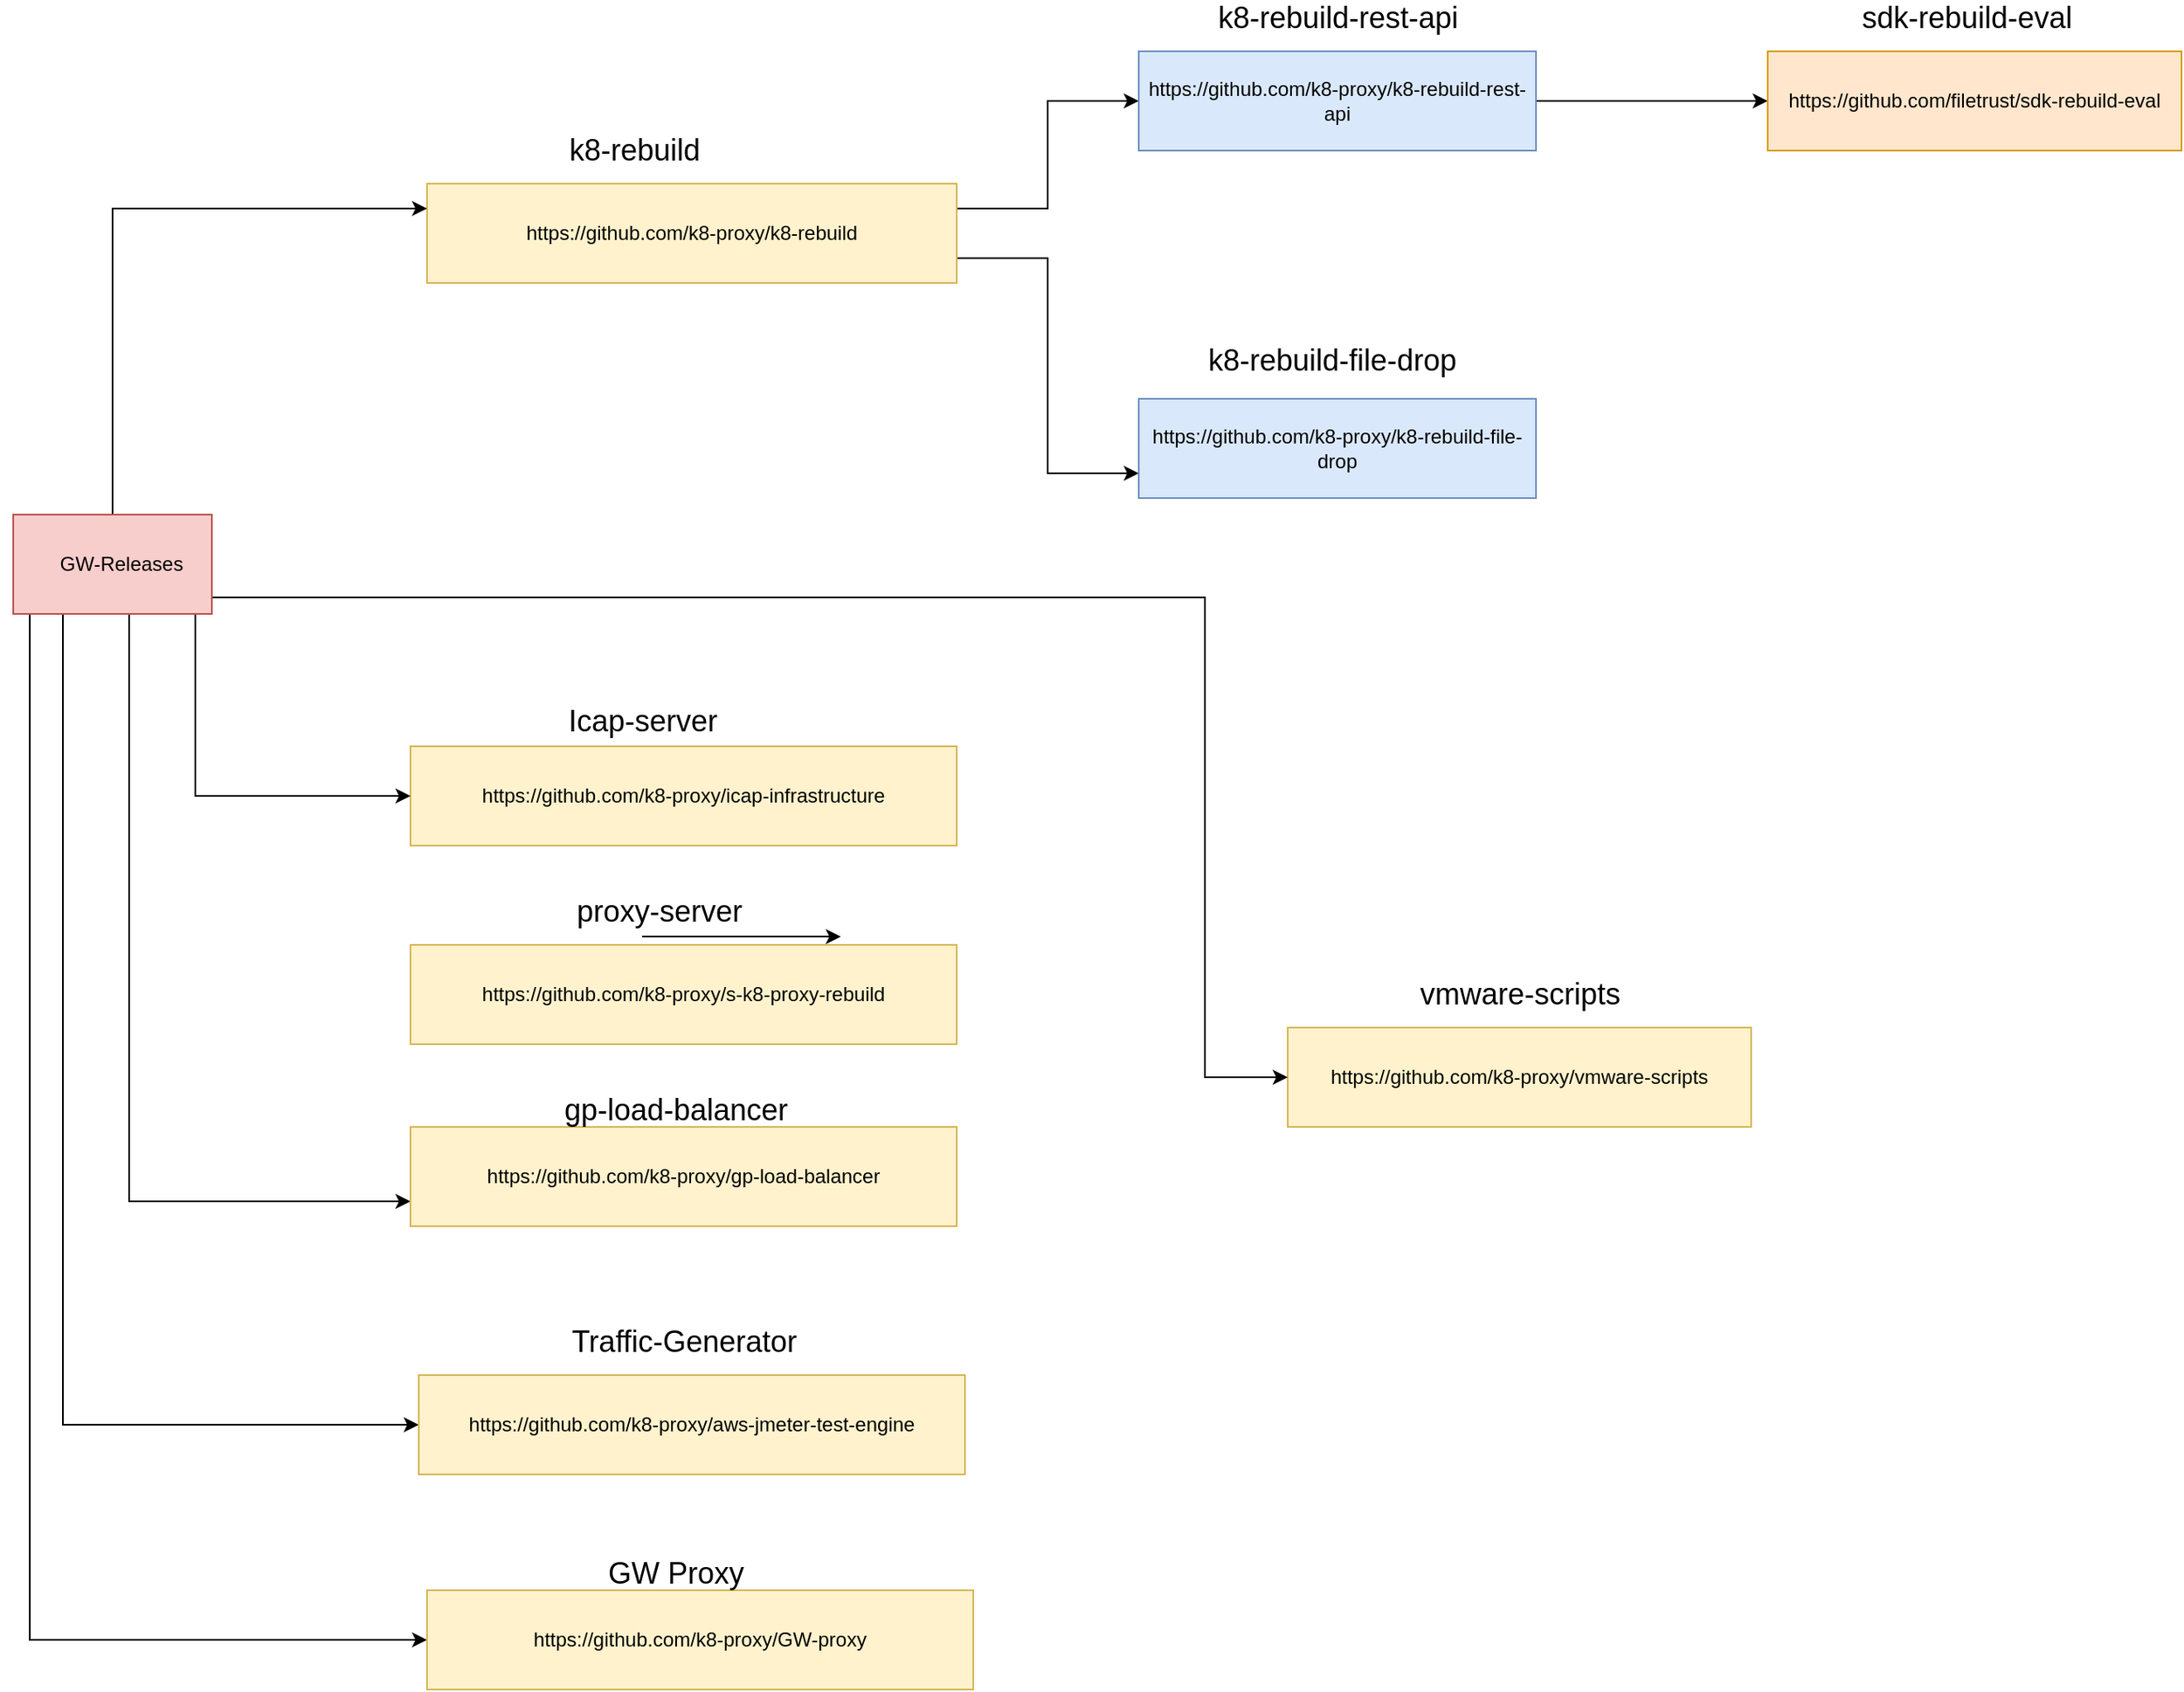 <mxfile version="14.1.8" type="device"><diagram id="fm46-5Y3r7y3s2mNSJ_u" name="Page-1"><mxGraphModel dx="1892" dy="1692" grid="1" gridSize="10" guides="1" tooltips="1" connect="1" arrows="1" fold="1" page="0" pageScale="1" pageWidth="827" pageHeight="1169" math="0" shadow="0"><root><mxCell id="0"/><mxCell id="1" parent="0"/><UserObject label="https://github.com/k8-proxy/icap-infrastructure" link="https://github.com/k8-proxy/icap-infrastructure" id="VcHWLpl_0hbOPmRaaJ4V-9"><mxCell style="rounded=0;whiteSpace=wrap;html=1;fillColor=#fff2cc;strokeColor=#d6b656;" vertex="1" parent="1"><mxGeometry x="310" y="440" width="330" height="60" as="geometry"/></mxCell></UserObject><mxCell id="IsEv6MHw2zuphbDCJx6H-16" style="edgeStyle=orthogonalEdgeStyle;rounded=0;orthogonalLoop=1;jettySize=auto;html=1;exitX=1;exitY=0.25;exitDx=0;exitDy=0;entryX=0;entryY=0.5;entryDx=0;entryDy=0;" parent="1" source="IsEv6MHw2zuphbDCJx6H-2" target="IsEv6MHw2zuphbDCJx6H-4" edge="1"><mxGeometry relative="1" as="geometry"/></mxCell><mxCell id="IsEv6MHw2zuphbDCJx6H-17" style="edgeStyle=orthogonalEdgeStyle;rounded=0;orthogonalLoop=1;jettySize=auto;html=1;exitX=1;exitY=0.75;exitDx=0;exitDy=0;entryX=0;entryY=0.75;entryDx=0;entryDy=0;" parent="1" source="IsEv6MHw2zuphbDCJx6H-2" target="IsEv6MHw2zuphbDCJx6H-5" edge="1"><mxGeometry relative="1" as="geometry"/></mxCell><UserObject label="https://github.com/k8-proxy/k8-rebuild" link="https://github.com/k8-proxy/k8-rebuild" id="IsEv6MHw2zuphbDCJx6H-2"><mxCell style="rounded=0;whiteSpace=wrap;html=1;fillColor=#fff2cc;strokeColor=#d6b656;" parent="1" vertex="1"><mxGeometry x="320" y="100" width="320" height="60" as="geometry"/></mxCell></UserObject><UserObject label="https://github.com/k8-proxy/vmware-scripts" link="https://github.com/k8-proxy/vmware-scripts" id="IsEv6MHw2zuphbDCJx6H-3"><mxCell style="rounded=0;whiteSpace=wrap;html=1;fillColor=#fff2cc;strokeColor=#d6b656;" parent="1" vertex="1"><mxGeometry x="840" y="610" width="280" height="60" as="geometry"/></mxCell></UserObject><mxCell id="VcHWLpl_0hbOPmRaaJ4V-8" style="edgeStyle=orthogonalEdgeStyle;rounded=0;orthogonalLoop=1;jettySize=auto;html=1;exitX=1;exitY=0.5;exitDx=0;exitDy=0;entryX=0;entryY=0.5;entryDx=0;entryDy=0;" edge="1" parent="1" source="IsEv6MHw2zuphbDCJx6H-4" target="VcHWLpl_0hbOPmRaaJ4V-7"><mxGeometry relative="1" as="geometry"/></mxCell><UserObject label="https://github.com/k8-proxy/k8-rebuild-rest-api" link="https://github.com/k8-proxy/k8-rebuild-rest-api" id="IsEv6MHw2zuphbDCJx6H-4"><mxCell style="rounded=0;whiteSpace=wrap;html=1;fillColor=#dae8fc;strokeColor=#6c8ebf;" parent="1" vertex="1"><mxGeometry x="750" y="20" width="240" height="60" as="geometry"/></mxCell></UserObject><UserObject label="https://github.com/k8-proxy/k8-rebuild-file-drop" link="https://github.com/k8-proxy/k8-rebuild-file-drop" id="IsEv6MHw2zuphbDCJx6H-5"><mxCell style="rounded=0;whiteSpace=wrap;html=1;fillColor=#dae8fc;strokeColor=#6c8ebf;" parent="1" vertex="1"><mxGeometry x="750" y="230" width="240" height="60" as="geometry"/></mxCell></UserObject><mxCell id="VcHWLpl_0hbOPmRaaJ4V-4" style="edgeStyle=orthogonalEdgeStyle;rounded=0;orthogonalLoop=1;jettySize=auto;html=1;exitX=1;exitY=0.5;exitDx=0;exitDy=0;entryX=0;entryY=0.5;entryDx=0;entryDy=0;" edge="1" parent="1" target="VcHWLpl_0hbOPmRaaJ4V-1"><mxGeometry relative="1" as="geometry"><mxPoint x="570" y="555" as="targetPoint"/><mxPoint x="450" y="555" as="sourcePoint"/></mxGeometry></mxCell><mxCell id="IsEv6MHw2zuphbDCJx6H-13" style="edgeStyle=orthogonalEdgeStyle;rounded=0;orthogonalLoop=1;jettySize=auto;html=1;exitX=1;exitY=0.25;exitDx=0;exitDy=0;entryX=0;entryY=0.25;entryDx=0;entryDy=0;" parent="1" source="IsEv6MHw2zuphbDCJx6H-7" target="IsEv6MHw2zuphbDCJx6H-2" edge="1"><mxGeometry relative="1" as="geometry"><Array as="points"><mxPoint x="190" y="330"/><mxPoint x="130" y="330"/><mxPoint x="130" y="115"/></Array></mxGeometry></mxCell><mxCell id="IsEv6MHw2zuphbDCJx6H-14" style="edgeStyle=orthogonalEdgeStyle;rounded=0;orthogonalLoop=1;jettySize=auto;html=1;exitX=1;exitY=0.5;exitDx=0;exitDy=0;entryX=0;entryY=0.5;entryDx=0;entryDy=0;" parent="1" source="IsEv6MHw2zuphbDCJx6H-7" target="IsEv6MHw2zuphbDCJx6H-3" edge="1"><mxGeometry relative="1" as="geometry"><Array as="points"><mxPoint x="190" y="350"/><mxPoint x="790" y="350"/><mxPoint x="790" y="640"/></Array></mxGeometry></mxCell><mxCell id="VcHWLpl_0hbOPmRaaJ4V-55" style="edgeStyle=orthogonalEdgeStyle;rounded=0;orthogonalLoop=1;jettySize=auto;html=1;exitX=0.5;exitY=1;exitDx=0;exitDy=0;entryX=0;entryY=0.5;entryDx=0;entryDy=0;" edge="1" parent="1" source="IsEv6MHw2zuphbDCJx6H-7" target="VcHWLpl_0hbOPmRaaJ4V-9"><mxGeometry relative="1" as="geometry"><Array as="points"><mxPoint x="180" y="360"/><mxPoint x="180" y="470"/></Array></mxGeometry></mxCell><mxCell id="VcHWLpl_0hbOPmRaaJ4V-57" style="edgeStyle=orthogonalEdgeStyle;rounded=0;orthogonalLoop=1;jettySize=auto;html=1;exitX=0.75;exitY=1;exitDx=0;exitDy=0;entryX=0;entryY=0.75;entryDx=0;entryDy=0;" edge="1" parent="1" source="IsEv6MHw2zuphbDCJx6H-7" target="VcHWLpl_0hbOPmRaaJ4V-14"><mxGeometry relative="1" as="geometry"><Array as="points"><mxPoint x="140" y="360"/><mxPoint x="140" y="715"/></Array></mxGeometry></mxCell><mxCell id="VcHWLpl_0hbOPmRaaJ4V-60" style="edgeStyle=orthogonalEdgeStyle;rounded=0;orthogonalLoop=1;jettySize=auto;html=1;exitX=0.25;exitY=1;exitDx=0;exitDy=0;entryX=0;entryY=0.5;entryDx=0;entryDy=0;" edge="1" parent="1" source="IsEv6MHw2zuphbDCJx6H-7" target="VcHWLpl_0hbOPmRaaJ4V-18"><mxGeometry relative="1" as="geometry"/></mxCell><mxCell id="VcHWLpl_0hbOPmRaaJ4V-62" style="edgeStyle=orthogonalEdgeStyle;rounded=0;orthogonalLoop=1;jettySize=auto;html=1;exitX=0;exitY=1;exitDx=0;exitDy=0;entryX=0;entryY=0.5;entryDx=0;entryDy=0;" edge="1" parent="1" source="IsEv6MHw2zuphbDCJx6H-7" target="VcHWLpl_0hbOPmRaaJ4V-19"><mxGeometry relative="1" as="geometry"><Array as="points"><mxPoint x="80" y="360"/><mxPoint x="80" y="980"/></Array></mxGeometry></mxCell><mxCell id="IsEv6MHw2zuphbDCJx6H-7" value="" style="rounded=0;whiteSpace=wrap;html=1;fillColor=#f8cecc;strokeColor=#b85450;" parent="1" vertex="1"><mxGeometry x="70" y="300" width="120" height="60" as="geometry"/></mxCell><UserObject label="GW-Releases" link="https://github.com/samarthdd/GW-Releases" id="IsEv6MHw2zuphbDCJx6H-8"><mxCell style="text;html=1;align=center;verticalAlign=middle;resizable=0;points=[];autosize=1;" parent="1" vertex="1"><mxGeometry x="90" y="320" width="90" height="20" as="geometry"/></mxCell></UserObject><UserObject label="https://github.com/filetrust/sdk-rebuild-eval" link="https://github.com/filetrust/sdk-rebuild-eval" id="VcHWLpl_0hbOPmRaaJ4V-7"><mxCell style="rounded=0;whiteSpace=wrap;html=1;fillColor=#ffe6cc;strokeColor=#d79b00;" vertex="1" parent="1"><mxGeometry x="1130" y="20" width="250" height="60" as="geometry"/></mxCell></UserObject><UserObject label="https://github.com/k8-proxy/s-k8-proxy-rebuild" link="https://github.com/k8-proxy/s-k8-proxy-rebuild" id="VcHWLpl_0hbOPmRaaJ4V-11"><mxCell style="rounded=0;whiteSpace=wrap;html=1;fillColor=#fff2cc;strokeColor=#d6b656;" vertex="1" parent="1"><mxGeometry x="310" y="560" width="330" height="60" as="geometry"/></mxCell></UserObject><UserObject label="https://github.com/k8-proxy/gp-load-balancer" link="https://github.com/k8-proxy/gp-load-balancer" id="VcHWLpl_0hbOPmRaaJ4V-14"><mxCell style="rounded=0;whiteSpace=wrap;html=1;fillColor=#fff2cc;strokeColor=#d6b656;" vertex="1" parent="1"><mxGeometry x="310" y="670" width="330" height="60" as="geometry"/></mxCell></UserObject><UserObject label="https://github.com/k8-proxy/aws-jmeter-test-engine" link="https://github.com/k8-proxy/aws-jmeter-test-engine" id="VcHWLpl_0hbOPmRaaJ4V-18"><mxCell style="whiteSpace=wrap;html=1;fillColor=#fff2cc;strokeColor=#d6b656;" vertex="1" parent="1"><mxGeometry x="315" y="820" width="330" height="60" as="geometry"/></mxCell></UserObject><UserObject label="&lt;span style=&quot;text-align: left&quot;&gt;https://github.com/k8-proxy/GW-proxy&lt;/span&gt;" link="https://github.com/k8-proxy/GW-proxy" id="VcHWLpl_0hbOPmRaaJ4V-19"><mxCell style="whiteSpace=wrap;html=1;fillColor=#fff2cc;strokeColor=#d6b656;" vertex="1" parent="1"><mxGeometry x="320" y="950" width="330" height="60" as="geometry"/></mxCell></UserObject><mxCell id="VcHWLpl_0hbOPmRaaJ4V-24" value="&lt;font style=&quot;font-size: 18px&quot;&gt;Icap-server&lt;/font&gt;" style="text;html=1;align=center;verticalAlign=middle;resizable=0;points=[];autosize=1;fontSize=16;" vertex="1" parent="1"><mxGeometry x="395" y="410" width="110" height="30" as="geometry"/></mxCell><mxCell id="VcHWLpl_0hbOPmRaaJ4V-25" value="&lt;span&gt;&lt;font style=&quot;font-size: 18px&quot;&gt;proxy-server&lt;/font&gt;&lt;/span&gt;" style="text;html=1;align=center;verticalAlign=middle;resizable=0;points=[];autosize=1;" vertex="1" parent="1"><mxGeometry x="400" y="530" width="120" height="20" as="geometry"/></mxCell><mxCell id="VcHWLpl_0hbOPmRaaJ4V-26" value="&lt;span&gt;&lt;font style=&quot;font-size: 18px&quot;&gt;gp-load-balancer&lt;/font&gt;&lt;/span&gt;" style="text;html=1;align=center;verticalAlign=middle;resizable=0;points=[];autosize=1;" vertex="1" parent="1"><mxGeometry x="395" y="650" width="150" height="20" as="geometry"/></mxCell><mxCell id="VcHWLpl_0hbOPmRaaJ4V-29" value="&lt;span&gt;&lt;font style=&quot;font-size: 18px&quot;&gt;Traffic-Generator&lt;/font&gt;&lt;/span&gt;" style="text;html=1;align=center;verticalAlign=middle;resizable=0;points=[];autosize=1;" vertex="1" parent="1"><mxGeometry x="400" y="790" width="150" height="20" as="geometry"/></mxCell><mxCell id="VcHWLpl_0hbOPmRaaJ4V-32" value="&lt;font style=&quot;font-size: 18px&quot;&gt;&lt;font&gt;GW Proxy&lt;/font&gt;&lt;/font&gt;" style="text;html=1;align=center;verticalAlign=middle;resizable=0;points=[];autosize=1;" vertex="1" parent="1"><mxGeometry x="420" y="930" width="100" height="20" as="geometry"/></mxCell><mxCell id="VcHWLpl_0hbOPmRaaJ4V-38" value="&lt;font style=&quot;font-size: 18px&quot;&gt;k8-rebuild&lt;/font&gt;" style="text;html=1;align=center;verticalAlign=middle;resizable=0;points=[];autosize=1;" vertex="1" parent="1"><mxGeometry x="400" y="70" width="90" height="20" as="geometry"/></mxCell><mxCell id="VcHWLpl_0hbOPmRaaJ4V-39" value="&lt;span&gt;&lt;font style=&quot;font-size: 18px&quot;&gt;k8-rebuild-rest-api&lt;/font&gt;&lt;/span&gt;" style="text;html=1;align=center;verticalAlign=middle;resizable=0;points=[];autosize=1;" vertex="1" parent="1"><mxGeometry x="790" y="-10" width="160" height="20" as="geometry"/></mxCell><mxCell id="VcHWLpl_0hbOPmRaaJ4V-44" value="&lt;span style=&quot;color: rgb(0 , 0 , 0) ; font-family: &amp;#34;helvetica&amp;#34; ; font-style: normal ; font-weight: 400 ; letter-spacing: normal ; text-align: center ; text-indent: 0px ; text-transform: none ; word-spacing: 0px ; background-color: rgb(255 , 255 , 255) ; display: inline ; float: none&quot;&gt;&lt;font style=&quot;font-size: 18px&quot;&gt;k8-rebuild-file-drop&lt;/font&gt;&lt;/span&gt;" style="text;whiteSpace=wrap;html=1;" vertex="1" parent="1"><mxGeometry x="790" y="190" width="165" height="30" as="geometry"/></mxCell><mxCell id="VcHWLpl_0hbOPmRaaJ4V-45" value="&lt;span&gt;&lt;font style=&quot;font-size: 18px&quot;&gt;sdk-rebuild-eval&lt;/font&gt;&lt;/span&gt;" style="text;html=1;align=center;verticalAlign=middle;resizable=0;points=[];autosize=1;" vertex="1" parent="1"><mxGeometry x="1180" y="-10" width="140" height="20" as="geometry"/></mxCell><mxCell id="VcHWLpl_0hbOPmRaaJ4V-49" value="&lt;span&gt;&lt;font style=&quot;font-size: 18px&quot;&gt;vmware-scripts&lt;/font&gt;&lt;/span&gt;" style="text;html=1;align=center;verticalAlign=middle;resizable=0;points=[];autosize=1;" vertex="1" parent="1"><mxGeometry x="910" y="580" width="140" height="20" as="geometry"/></mxCell></root></mxGraphModel></diagram></mxfile>